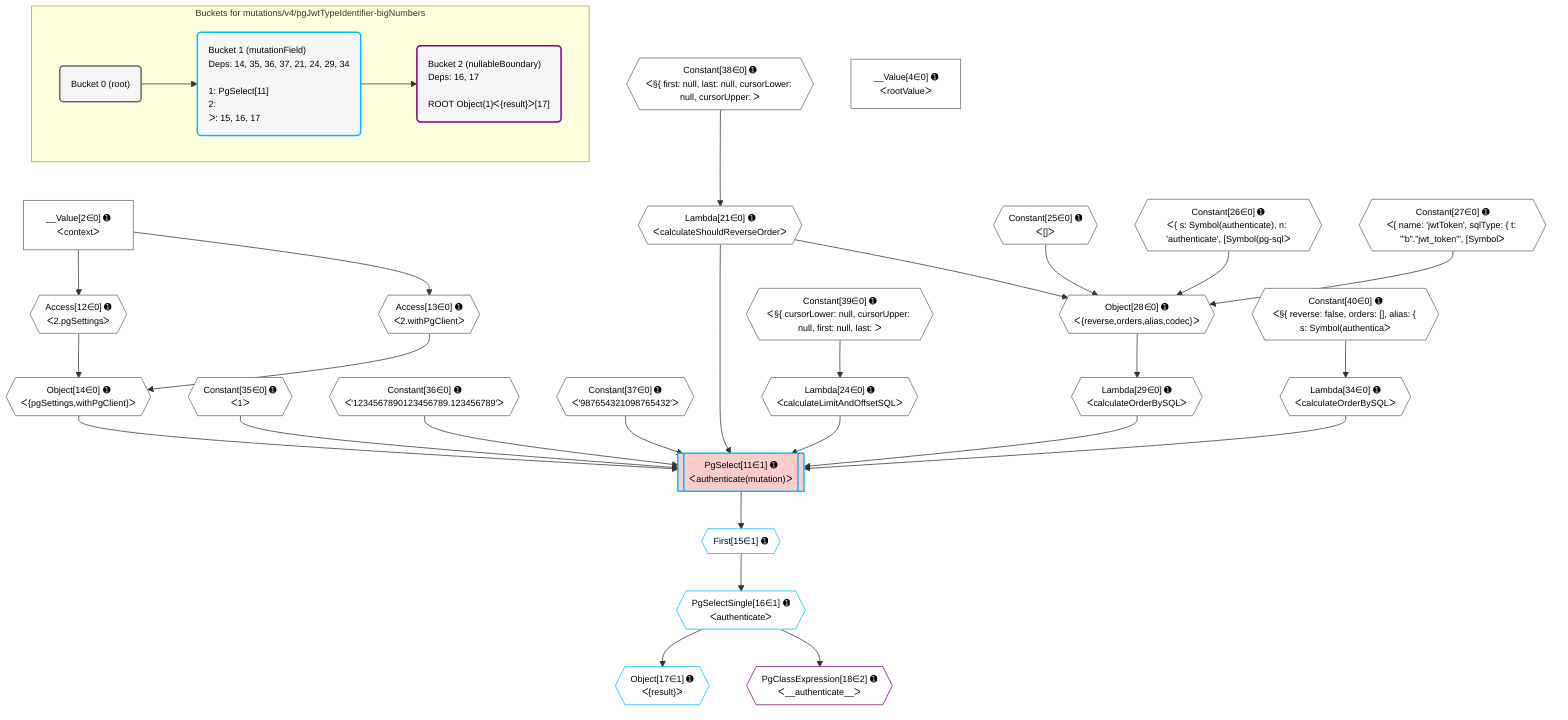 %%{init: {'themeVariables': { 'fontSize': '12px'}}}%%
graph TD
    classDef path fill:#eee,stroke:#000,color:#000
    classDef plan fill:#fff,stroke-width:1px,color:#000
    classDef itemplan fill:#fff,stroke-width:2px,color:#000
    classDef unbatchedplan fill:#dff,stroke-width:1px,color:#000
    classDef sideeffectplan fill:#fcc,stroke-width:2px,color:#000
    classDef bucket fill:#f6f6f6,color:#000,stroke-width:2px,text-align:left


    %% plan dependencies
    Object28{{"Object[28∈0] ➊<br />ᐸ{reverse,orders,alias,codec}ᐳ"}}:::plan
    Lambda21{{"Lambda[21∈0] ➊<br />ᐸcalculateShouldReverseOrderᐳ"}}:::plan
    Constant25{{"Constant[25∈0] ➊<br />ᐸ[]ᐳ"}}:::plan
    Constant26{{"Constant[26∈0] ➊<br />ᐸ{ s: Symbol(authenticate), n: 'authenticate', [Symbol(pg-sqlᐳ"}}:::plan
    Constant27{{"Constant[27∈0] ➊<br />ᐸ{ name: 'jwtToken', sqlType: { t: '”b”.”jwt_token”', [Symbolᐳ"}}:::plan
    Lambda21 & Constant25 & Constant26 & Constant27 --> Object28
    Object14{{"Object[14∈0] ➊<br />ᐸ{pgSettings,withPgClient}ᐳ"}}:::plan
    Access12{{"Access[12∈0] ➊<br />ᐸ2.pgSettingsᐳ"}}:::plan
    Access13{{"Access[13∈0] ➊<br />ᐸ2.withPgClientᐳ"}}:::plan
    Access12 & Access13 --> Object14
    __Value2["__Value[2∈0] ➊<br />ᐸcontextᐳ"]:::plan
    __Value2 --> Access12
    __Value2 --> Access13
    Constant38{{"Constant[38∈0] ➊<br />ᐸ§{ first: null, last: null, cursorLower: null, cursorUpper: ᐳ"}}:::plan
    Constant38 --> Lambda21
    Lambda24{{"Lambda[24∈0] ➊<br />ᐸcalculateLimitAndOffsetSQLᐳ"}}:::plan
    Constant39{{"Constant[39∈0] ➊<br />ᐸ§{ cursorLower: null, cursorUpper: null, first: null, last: ᐳ"}}:::plan
    Constant39 --> Lambda24
    Lambda29{{"Lambda[29∈0] ➊<br />ᐸcalculateOrderBySQLᐳ"}}:::plan
    Object28 --> Lambda29
    Lambda34{{"Lambda[34∈0] ➊<br />ᐸcalculateOrderBySQLᐳ"}}:::plan
    Constant40{{"Constant[40∈0] ➊<br />ᐸ§{ reverse: false, orders: [], alias: { s: Symbol(authenticaᐳ"}}:::plan
    Constant40 --> Lambda34
    __Value4["__Value[4∈0] ➊<br />ᐸrootValueᐳ"]:::plan
    Constant35{{"Constant[35∈0] ➊<br />ᐸ1ᐳ"}}:::plan
    Constant36{{"Constant[36∈0] ➊<br />ᐸ'1234567890123456789.123456789'ᐳ"}}:::plan
    Constant37{{"Constant[37∈0] ➊<br />ᐸ'987654321098765432'ᐳ"}}:::plan
    PgSelect11[["PgSelect[11∈1] ➊<br />ᐸauthenticate(mutation)ᐳ"]]:::sideeffectplan
    Object14 & Constant35 & Constant36 & Constant37 & Lambda21 & Lambda24 & Lambda29 & Lambda34 --> PgSelect11
    First15{{"First[15∈1] ➊"}}:::plan
    PgSelect11 --> First15
    PgSelectSingle16{{"PgSelectSingle[16∈1] ➊<br />ᐸauthenticateᐳ"}}:::plan
    First15 --> PgSelectSingle16
    Object17{{"Object[17∈1] ➊<br />ᐸ{result}ᐳ"}}:::plan
    PgSelectSingle16 --> Object17
    PgClassExpression18{{"PgClassExpression[18∈2] ➊<br />ᐸ__authenticate__ᐳ"}}:::plan
    PgSelectSingle16 --> PgClassExpression18

    %% define steps

    subgraph "Buckets for mutations/v4/pgJwtTypeIdentifier-bigNumbers"
    Bucket0("Bucket 0 (root)"):::bucket
    classDef bucket0 stroke:#696969
    class Bucket0,__Value2,__Value4,Access12,Access13,Object14,Lambda21,Lambda24,Constant25,Constant26,Constant27,Object28,Lambda29,Lambda34,Constant35,Constant36,Constant37,Constant38,Constant39,Constant40 bucket0
    Bucket1("Bucket 1 (mutationField)<br />Deps: 14, 35, 36, 37, 21, 24, 29, 34<br /><br />1: PgSelect[11]<br />2: <br />ᐳ: 15, 16, 17"):::bucket
    classDef bucket1 stroke:#00bfff
    class Bucket1,PgSelect11,First15,PgSelectSingle16,Object17 bucket1
    Bucket2("Bucket 2 (nullableBoundary)<br />Deps: 16, 17<br /><br />ROOT Object{1}ᐸ{result}ᐳ[17]"):::bucket
    classDef bucket2 stroke:#7f007f
    class Bucket2,PgClassExpression18 bucket2
    Bucket0 --> Bucket1
    Bucket1 --> Bucket2
    end